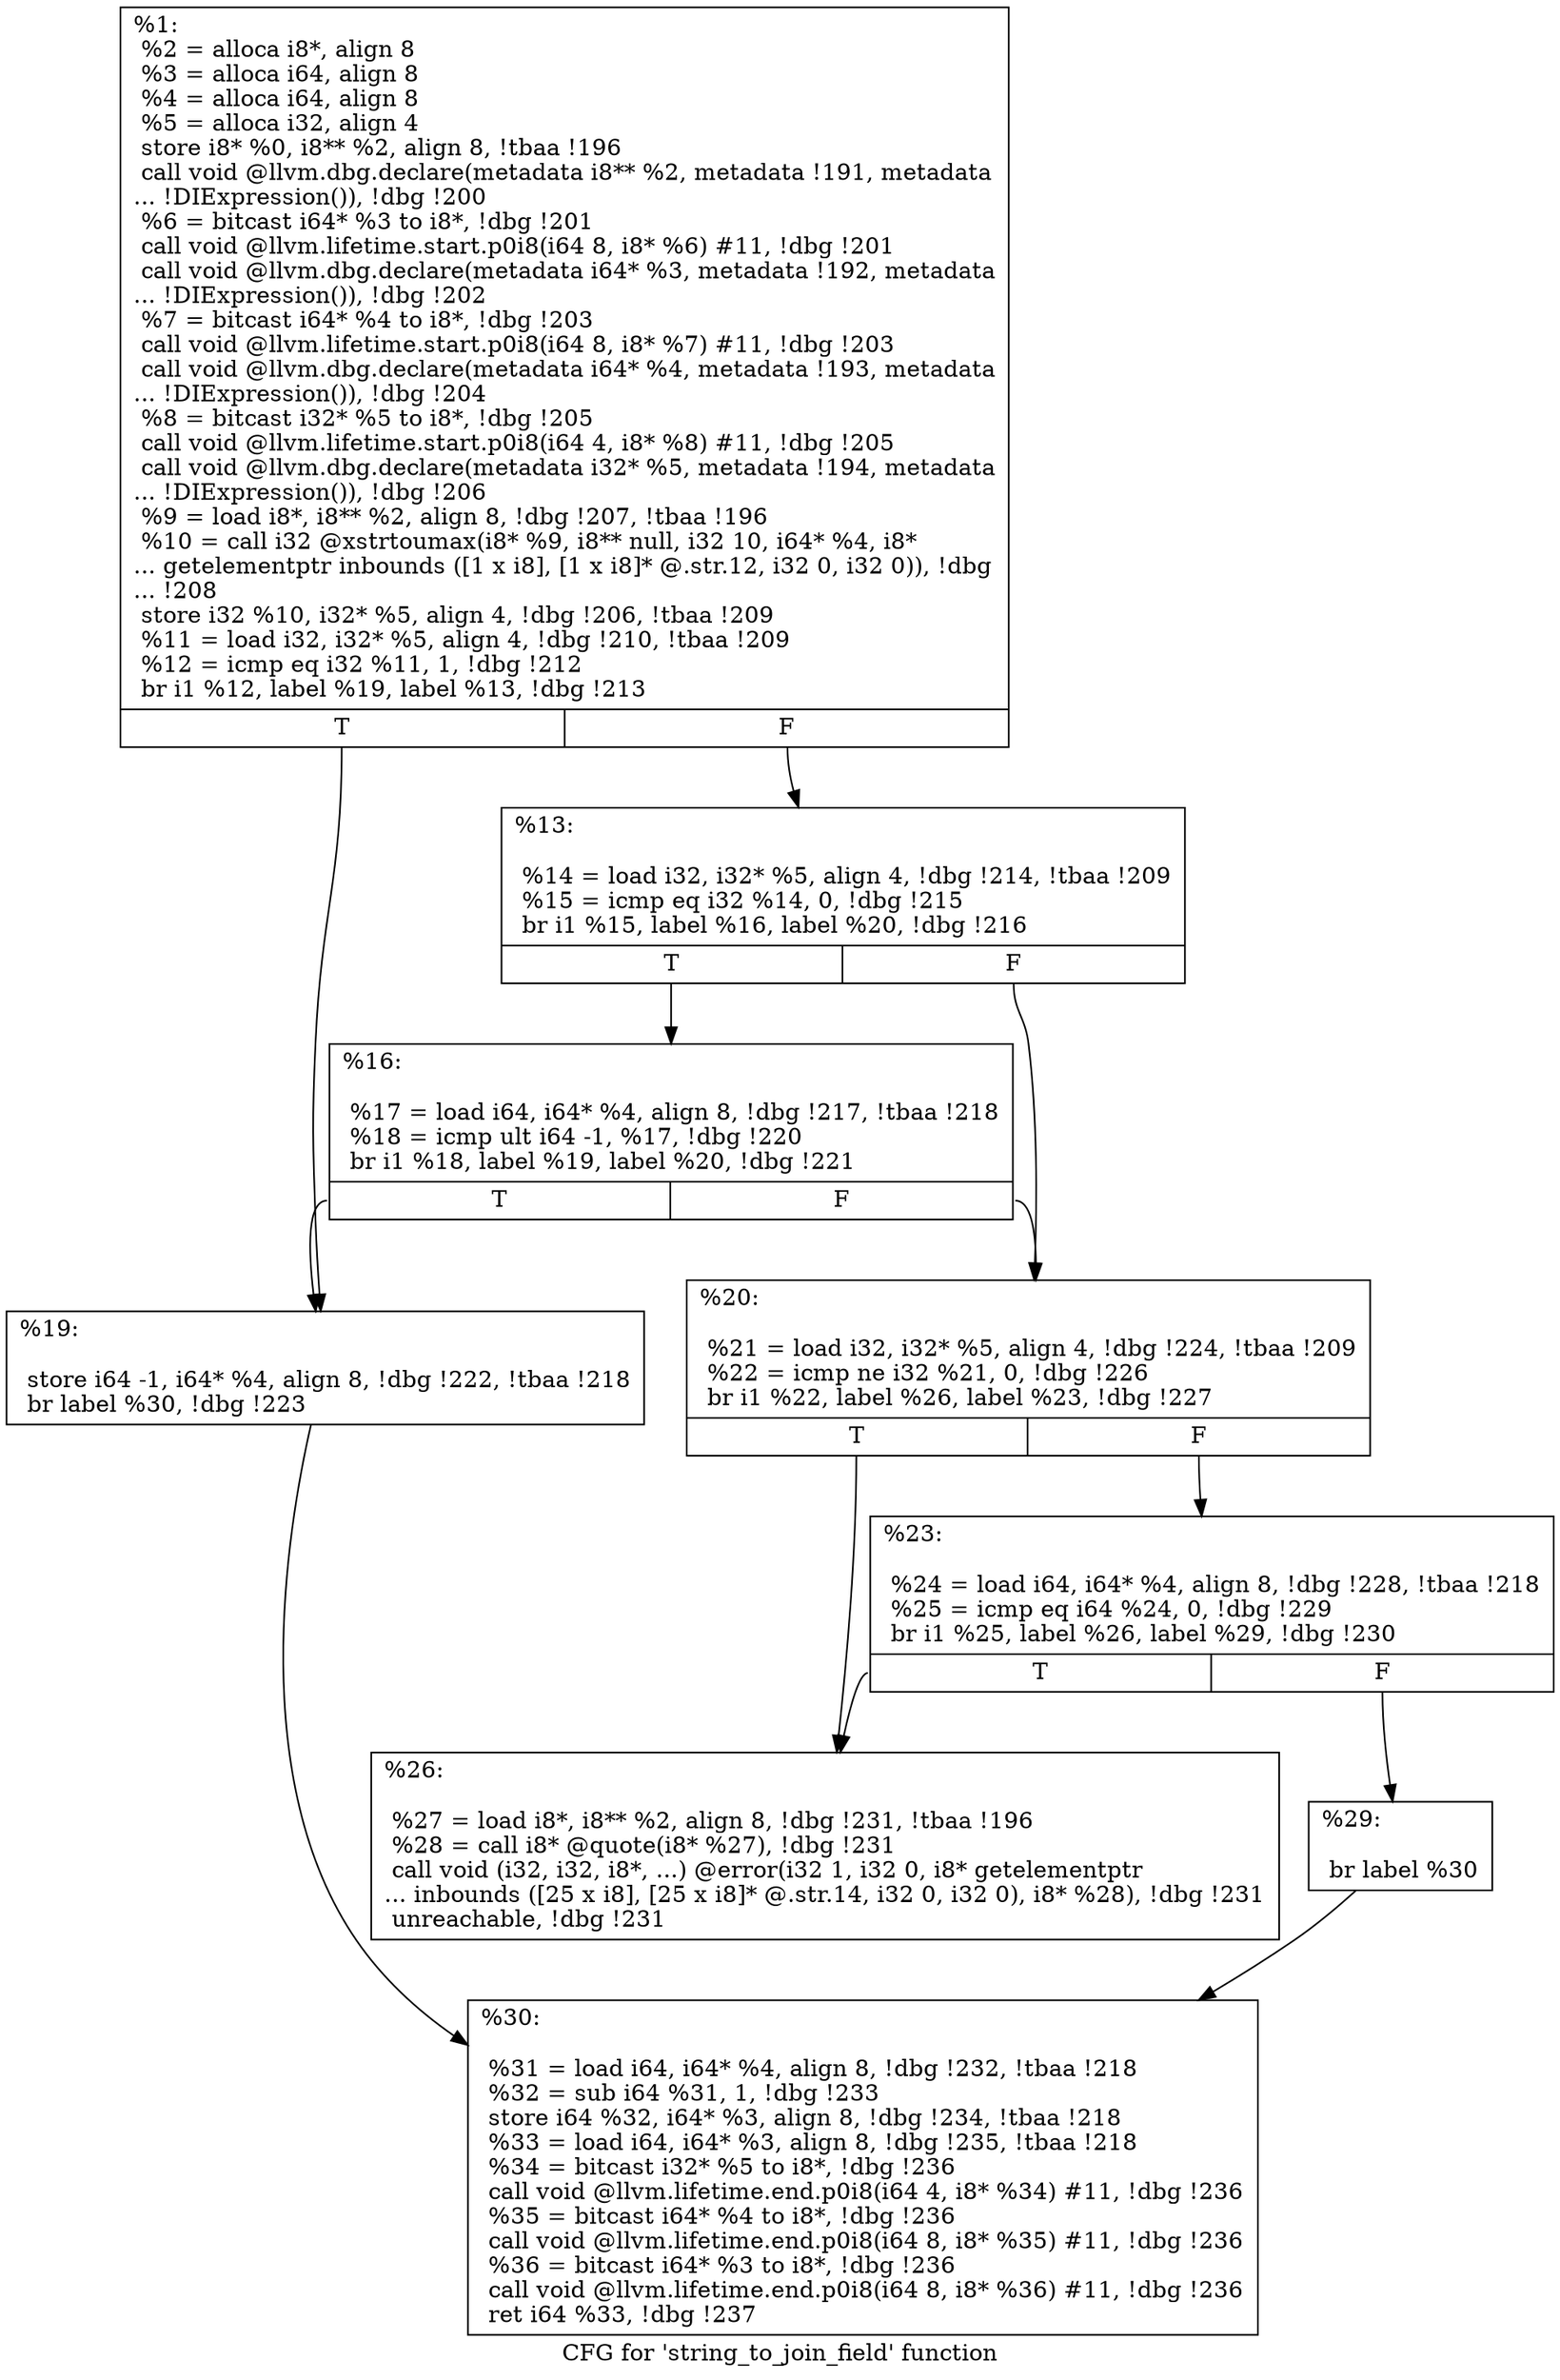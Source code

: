 digraph "CFG for 'string_to_join_field' function" {
	label="CFG for 'string_to_join_field' function";

	Node0x12b1880 [shape=record,label="{%1:\l  %2 = alloca i8*, align 8\l  %3 = alloca i64, align 8\l  %4 = alloca i64, align 8\l  %5 = alloca i32, align 4\l  store i8* %0, i8** %2, align 8, !tbaa !196\l  call void @llvm.dbg.declare(metadata i8** %2, metadata !191, metadata\l... !DIExpression()), !dbg !200\l  %6 = bitcast i64* %3 to i8*, !dbg !201\l  call void @llvm.lifetime.start.p0i8(i64 8, i8* %6) #11, !dbg !201\l  call void @llvm.dbg.declare(metadata i64* %3, metadata !192, metadata\l... !DIExpression()), !dbg !202\l  %7 = bitcast i64* %4 to i8*, !dbg !203\l  call void @llvm.lifetime.start.p0i8(i64 8, i8* %7) #11, !dbg !203\l  call void @llvm.dbg.declare(metadata i64* %4, metadata !193, metadata\l... !DIExpression()), !dbg !204\l  %8 = bitcast i32* %5 to i8*, !dbg !205\l  call void @llvm.lifetime.start.p0i8(i64 4, i8* %8) #11, !dbg !205\l  call void @llvm.dbg.declare(metadata i32* %5, metadata !194, metadata\l... !DIExpression()), !dbg !206\l  %9 = load i8*, i8** %2, align 8, !dbg !207, !tbaa !196\l  %10 = call i32 @xstrtoumax(i8* %9, i8** null, i32 10, i64* %4, i8*\l... getelementptr inbounds ([1 x i8], [1 x i8]* @.str.12, i32 0, i32 0)), !dbg\l... !208\l  store i32 %10, i32* %5, align 4, !dbg !206, !tbaa !209\l  %11 = load i32, i32* %5, align 4, !dbg !210, !tbaa !209\l  %12 = icmp eq i32 %11, 1, !dbg !212\l  br i1 %12, label %19, label %13, !dbg !213\l|{<s0>T|<s1>F}}"];
	Node0x12b1880:s0 -> Node0x12b1970;
	Node0x12b1880:s1 -> Node0x12b18d0;
	Node0x12b18d0 [shape=record,label="{%13:\l\l  %14 = load i32, i32* %5, align 4, !dbg !214, !tbaa !209\l  %15 = icmp eq i32 %14, 0, !dbg !215\l  br i1 %15, label %16, label %20, !dbg !216\l|{<s0>T|<s1>F}}"];
	Node0x12b18d0:s0 -> Node0x12b1920;
	Node0x12b18d0:s1 -> Node0x12b19c0;
	Node0x12b1920 [shape=record,label="{%16:\l\l  %17 = load i64, i64* %4, align 8, !dbg !217, !tbaa !218\l  %18 = icmp ult i64 -1, %17, !dbg !220\l  br i1 %18, label %19, label %20, !dbg !221\l|{<s0>T|<s1>F}}"];
	Node0x12b1920:s0 -> Node0x12b1970;
	Node0x12b1920:s1 -> Node0x12b19c0;
	Node0x12b1970 [shape=record,label="{%19:\l\l  store i64 -1, i64* %4, align 8, !dbg !222, !tbaa !218\l  br label %30, !dbg !223\l}"];
	Node0x12b1970 -> Node0x12b1b00;
	Node0x12b19c0 [shape=record,label="{%20:\l\l  %21 = load i32, i32* %5, align 4, !dbg !224, !tbaa !209\l  %22 = icmp ne i32 %21, 0, !dbg !226\l  br i1 %22, label %26, label %23, !dbg !227\l|{<s0>T|<s1>F}}"];
	Node0x12b19c0:s0 -> Node0x12b1a60;
	Node0x12b19c0:s1 -> Node0x12b1a10;
	Node0x12b1a10 [shape=record,label="{%23:\l\l  %24 = load i64, i64* %4, align 8, !dbg !228, !tbaa !218\l  %25 = icmp eq i64 %24, 0, !dbg !229\l  br i1 %25, label %26, label %29, !dbg !230\l|{<s0>T|<s1>F}}"];
	Node0x12b1a10:s0 -> Node0x12b1a60;
	Node0x12b1a10:s1 -> Node0x12b1ab0;
	Node0x12b1a60 [shape=record,label="{%26:\l\l  %27 = load i8*, i8** %2, align 8, !dbg !231, !tbaa !196\l  %28 = call i8* @quote(i8* %27), !dbg !231\l  call void (i32, i32, i8*, ...) @error(i32 1, i32 0, i8* getelementptr\l... inbounds ([25 x i8], [25 x i8]* @.str.14, i32 0, i32 0), i8* %28), !dbg !231\l  unreachable, !dbg !231\l}"];
	Node0x12b1ab0 [shape=record,label="{%29:\l\l  br label %30\l}"];
	Node0x12b1ab0 -> Node0x12b1b00;
	Node0x12b1b00 [shape=record,label="{%30:\l\l  %31 = load i64, i64* %4, align 8, !dbg !232, !tbaa !218\l  %32 = sub i64 %31, 1, !dbg !233\l  store i64 %32, i64* %3, align 8, !dbg !234, !tbaa !218\l  %33 = load i64, i64* %3, align 8, !dbg !235, !tbaa !218\l  %34 = bitcast i32* %5 to i8*, !dbg !236\l  call void @llvm.lifetime.end.p0i8(i64 4, i8* %34) #11, !dbg !236\l  %35 = bitcast i64* %4 to i8*, !dbg !236\l  call void @llvm.lifetime.end.p0i8(i64 8, i8* %35) #11, !dbg !236\l  %36 = bitcast i64* %3 to i8*, !dbg !236\l  call void @llvm.lifetime.end.p0i8(i64 8, i8* %36) #11, !dbg !236\l  ret i64 %33, !dbg !237\l}"];
}
